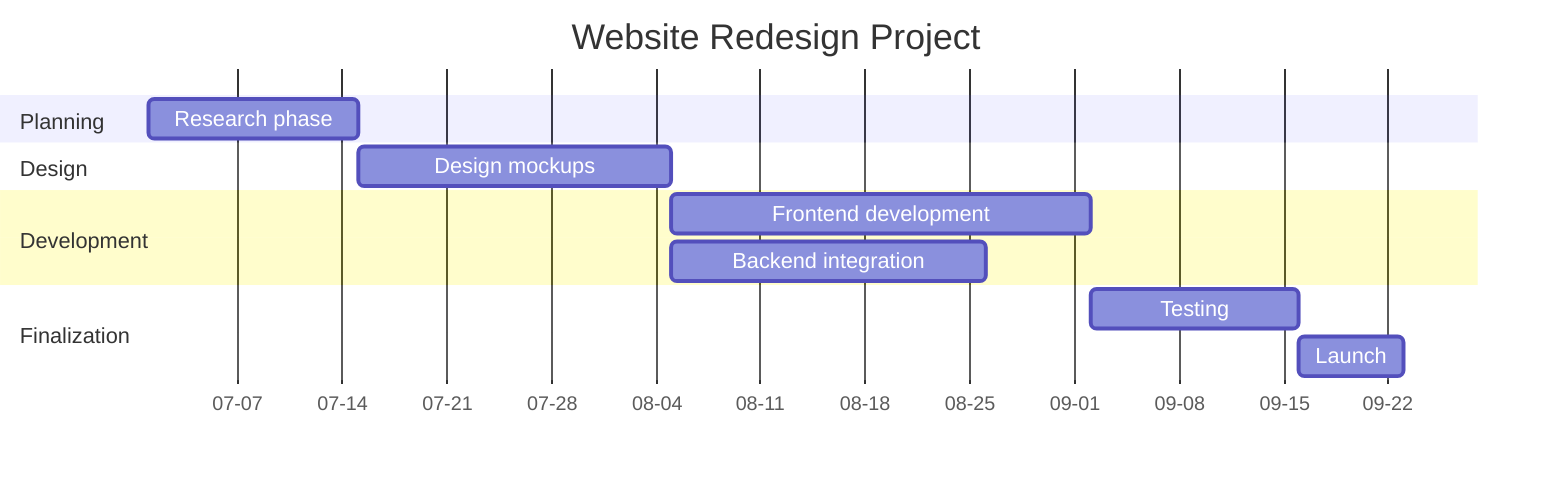 gantt
dateFormat YYYY-MM-DD
title Website Redesign Project
axisFormat %m-%d

section Planning
Research phase :research, 2024-07-01, 2w

section Design
Design mockups :design, after research, 3w

section Development
Frontend development :frontend, after design, 4w
Backend integration :backend, after design, 3w

section Finalization
Testing :testing, after frontend, 2w
Launch :launch, after testing, 1w